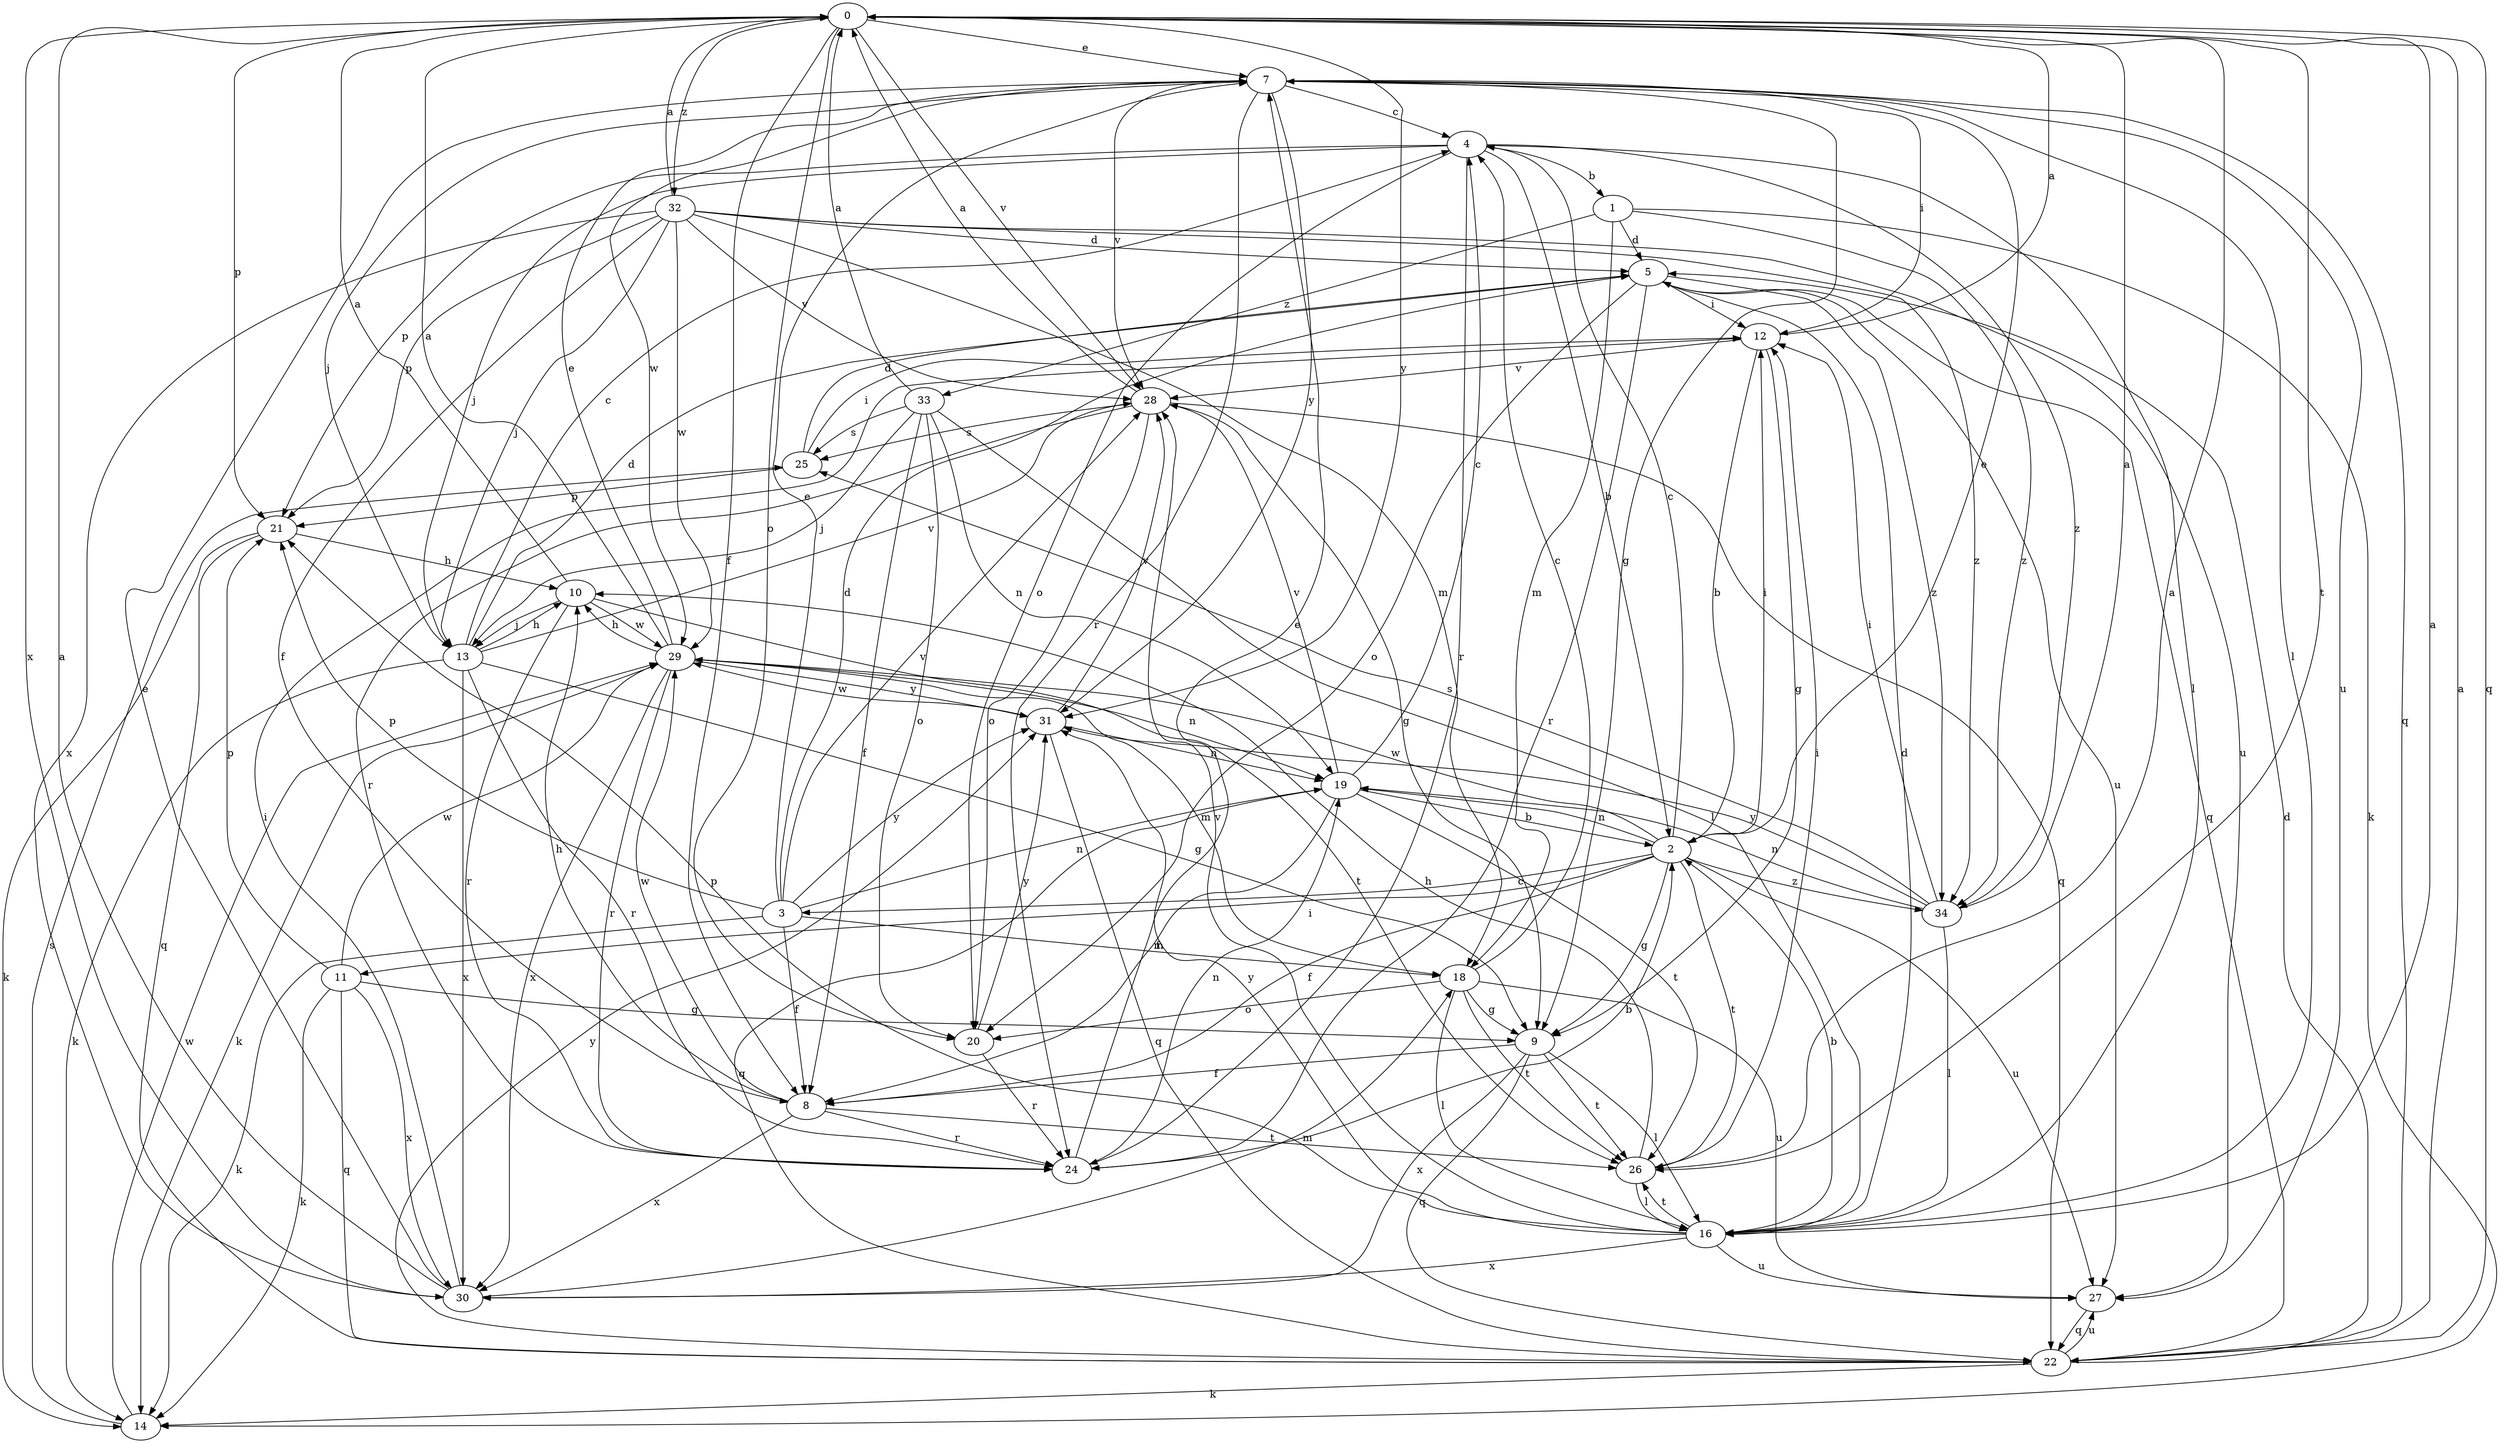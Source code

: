 strict digraph  {
0;
1;
2;
3;
4;
5;
7;
8;
9;
10;
11;
12;
13;
14;
16;
18;
19;
20;
21;
22;
24;
25;
26;
27;
28;
29;
30;
31;
32;
33;
34;
0 -> 7  [label=e];
0 -> 8  [label=f];
0 -> 20  [label=o];
0 -> 21  [label=p];
0 -> 22  [label=q];
0 -> 26  [label=t];
0 -> 28  [label=v];
0 -> 30  [label=x];
0 -> 31  [label=y];
0 -> 32  [label=z];
1 -> 5  [label=d];
1 -> 14  [label=k];
1 -> 18  [label=m];
1 -> 33  [label=z];
1 -> 34  [label=z];
2 -> 3  [label=c];
2 -> 4  [label=c];
2 -> 7  [label=e];
2 -> 8  [label=f];
2 -> 9  [label=g];
2 -> 11  [label=i];
2 -> 12  [label=i];
2 -> 19  [label=n];
2 -> 26  [label=t];
2 -> 27  [label=u];
2 -> 29  [label=w];
2 -> 34  [label=z];
3 -> 5  [label=d];
3 -> 7  [label=e];
3 -> 8  [label=f];
3 -> 14  [label=k];
3 -> 18  [label=m];
3 -> 19  [label=n];
3 -> 21  [label=p];
3 -> 28  [label=v];
3 -> 31  [label=y];
4 -> 1  [label=b];
4 -> 2  [label=b];
4 -> 13  [label=j];
4 -> 16  [label=l];
4 -> 20  [label=o];
4 -> 21  [label=p];
4 -> 24  [label=r];
4 -> 34  [label=z];
5 -> 12  [label=i];
5 -> 20  [label=o];
5 -> 22  [label=q];
5 -> 24  [label=r];
5 -> 27  [label=u];
5 -> 34  [label=z];
7 -> 4  [label=c];
7 -> 9  [label=g];
7 -> 12  [label=i];
7 -> 13  [label=j];
7 -> 16  [label=l];
7 -> 22  [label=q];
7 -> 24  [label=r];
7 -> 27  [label=u];
7 -> 28  [label=v];
7 -> 29  [label=w];
7 -> 31  [label=y];
8 -> 10  [label=h];
8 -> 24  [label=r];
8 -> 26  [label=t];
8 -> 29  [label=w];
8 -> 30  [label=x];
9 -> 8  [label=f];
9 -> 16  [label=l];
9 -> 22  [label=q];
9 -> 26  [label=t];
9 -> 30  [label=x];
10 -> 0  [label=a];
10 -> 13  [label=j];
10 -> 24  [label=r];
10 -> 26  [label=t];
10 -> 29  [label=w];
11 -> 9  [label=g];
11 -> 14  [label=k];
11 -> 21  [label=p];
11 -> 22  [label=q];
11 -> 29  [label=w];
11 -> 30  [label=x];
12 -> 0  [label=a];
12 -> 2  [label=b];
12 -> 9  [label=g];
12 -> 28  [label=v];
13 -> 4  [label=c];
13 -> 5  [label=d];
13 -> 9  [label=g];
13 -> 10  [label=h];
13 -> 14  [label=k];
13 -> 24  [label=r];
13 -> 28  [label=v];
13 -> 30  [label=x];
14 -> 25  [label=s];
14 -> 29  [label=w];
16 -> 0  [label=a];
16 -> 2  [label=b];
16 -> 5  [label=d];
16 -> 21  [label=p];
16 -> 26  [label=t];
16 -> 27  [label=u];
16 -> 28  [label=v];
16 -> 30  [label=x];
16 -> 31  [label=y];
18 -> 4  [label=c];
18 -> 9  [label=g];
18 -> 16  [label=l];
18 -> 20  [label=o];
18 -> 26  [label=t];
18 -> 27  [label=u];
19 -> 2  [label=b];
19 -> 4  [label=c];
19 -> 8  [label=f];
19 -> 22  [label=q];
19 -> 26  [label=t];
19 -> 28  [label=v];
20 -> 24  [label=r];
20 -> 31  [label=y];
21 -> 10  [label=h];
21 -> 14  [label=k];
21 -> 22  [label=q];
22 -> 0  [label=a];
22 -> 5  [label=d];
22 -> 14  [label=k];
22 -> 27  [label=u];
22 -> 31  [label=y];
24 -> 2  [label=b];
24 -> 7  [label=e];
24 -> 19  [label=n];
25 -> 5  [label=d];
25 -> 12  [label=i];
25 -> 21  [label=p];
26 -> 0  [label=a];
26 -> 10  [label=h];
26 -> 12  [label=i];
26 -> 16  [label=l];
27 -> 22  [label=q];
28 -> 0  [label=a];
28 -> 9  [label=g];
28 -> 20  [label=o];
28 -> 22  [label=q];
28 -> 24  [label=r];
28 -> 25  [label=s];
29 -> 0  [label=a];
29 -> 7  [label=e];
29 -> 10  [label=h];
29 -> 14  [label=k];
29 -> 18  [label=m];
29 -> 19  [label=n];
29 -> 24  [label=r];
29 -> 30  [label=x];
29 -> 31  [label=y];
30 -> 0  [label=a];
30 -> 7  [label=e];
30 -> 12  [label=i];
30 -> 18  [label=m];
31 -> 19  [label=n];
31 -> 22  [label=q];
31 -> 28  [label=v];
31 -> 29  [label=w];
32 -> 0  [label=a];
32 -> 5  [label=d];
32 -> 8  [label=f];
32 -> 13  [label=j];
32 -> 18  [label=m];
32 -> 21  [label=p];
32 -> 27  [label=u];
32 -> 28  [label=v];
32 -> 29  [label=w];
32 -> 30  [label=x];
32 -> 34  [label=z];
33 -> 0  [label=a];
33 -> 8  [label=f];
33 -> 13  [label=j];
33 -> 16  [label=l];
33 -> 19  [label=n];
33 -> 20  [label=o];
33 -> 25  [label=s];
34 -> 0  [label=a];
34 -> 12  [label=i];
34 -> 16  [label=l];
34 -> 19  [label=n];
34 -> 25  [label=s];
34 -> 31  [label=y];
}
